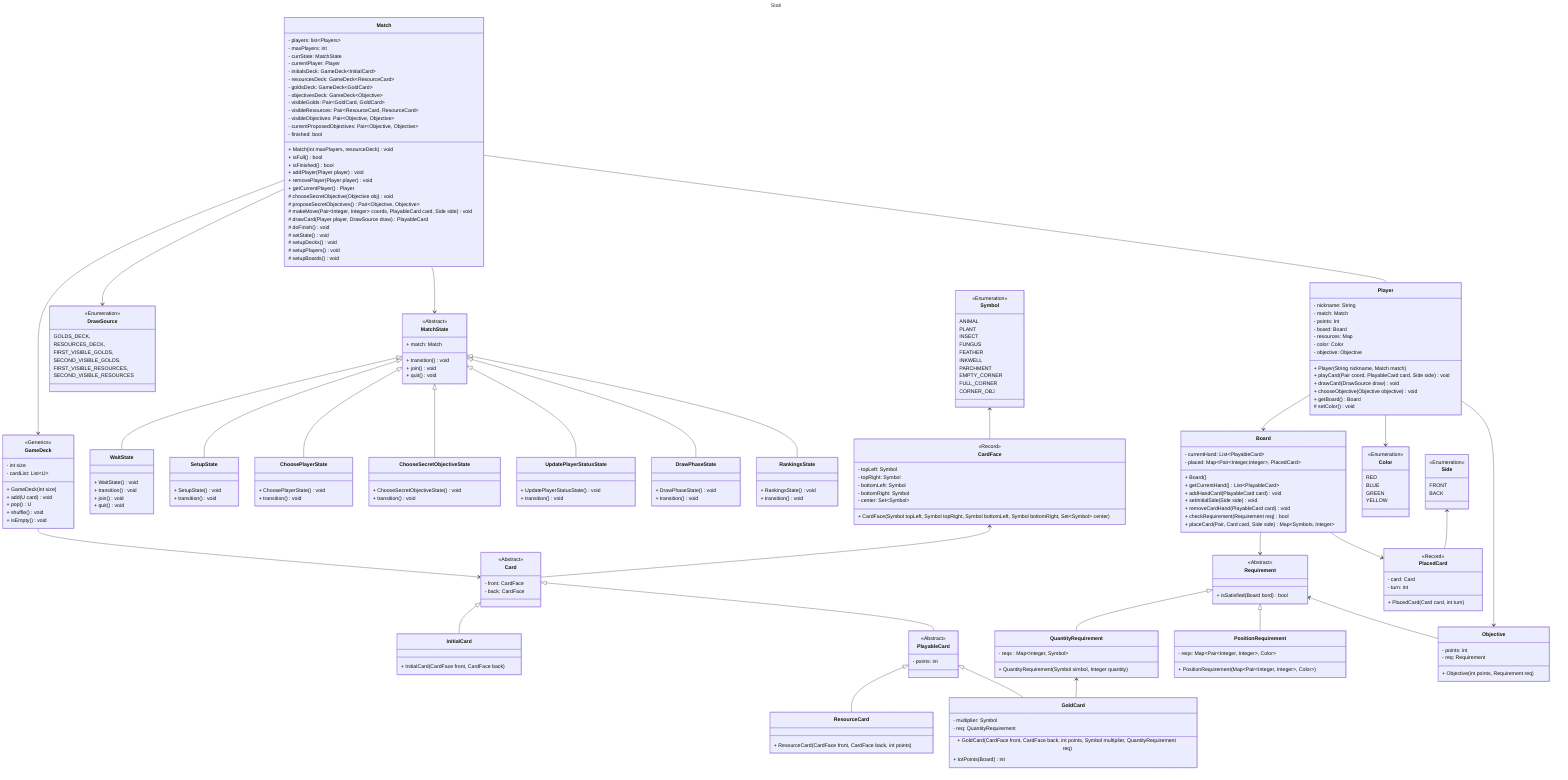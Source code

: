 ---
title: Stati
---
classDiagram
    Match --> GameDeck
    Match --> MatchState
    Match --> DrawSource
    Match -- Player
    MatchState <|-- WaitState
    MatchState <|-- SetupState
    MatchState <|-- ChoosePlayerState
    MatchState <|-- ChooseSecretObjectiveState
    MatchState <|-- UpdatePlayerStatusState
    MatchState <|-- DrawPhaseState
    MatchState <|-- RankingsState

    Card <|-- InitialCard
    Card <|-- PlayableCard
    GameDeck --> Card
    PlayableCard <|-- ResourceCard
    PlayableCard <|-- GoldCard

    Requirement <|-- QuantityRequirement
    Requirement <|-- PositionRequirement
    Requirement <-- Objective
    QuantityRequirement <-- GoldCard

    Board --> PlacedCard
    Player --> Board
    Player --> Objective
    CardFace <-- Card
    Symbol <-- CardFace
    Player --> Color
    Board --> Requirement
    %%Side <-- Player
    %%Side <-- Match
    Side <-- PlacedCard
    %%Symbol <-- GoldCard
    %% DrawSource <-- Player



    class Symbol {
        <<Enumeration>>
        ANIMAL
        PLANT
        INSECT
        FUNGUS
        FEATHER
        INKWELL
        PARCHMENT
        EMPTY_CORNER
        FULL_CORNER
        CORNER_OBJ
    }

    class CardFace {
        <<Record>>
        - topLeft: Symbol
        - topRight: Symbol
        - bottomLeft: Symbol
        - bottomRight: Symbol
        - center: Set~Symbol~
        + CardFace(Symbol topLeft, Symbol topRight, Symbol bottomLeft, Symbol bottomRight, Set~Symbol~ center)
    }

    class Card {
        <<Abstract>>
        - front: CardFace
        - back: CardFace
    }

    class PlayableCard {
        <<Abstract>>
        - points: int
    }

    class InitialCard {
        + InitialCard(CardFace front, CardFace back)
    }

    class ResourceCard {
        + ResourceCard(CardFace front, CardFace back, int points)
    }

    class GoldCard {
        - multiplier: Symbol
        - req: QuantityRequirement
        + GoldCard(CardFace front, CardFace back, int points, Symbol multiplier, QuantityRequirement req)
        + totPoints(Board) int
    }

    class Requirement {
        <<Abstract>>
        + isSatisfied(Board bord) bool
    }

    class QuantityRequirement {
        - reqs : Map~Integer, Symbol~
        + QuantityRequirement(Symbol simbol, Integer quantity)
    }

    class PositionRequirement {
        - reqs: Map&ltPair&ltInteger, Integer&gt, Color&gt
        + PositionRequirement(Map&ltPair&ltInteger, Integer&gt, Color&gt)
    }
    class Objective {
        - points: int
        - req: Requirement
        + Objective(int points, Requirement req)
    }
    class Player {
        - nickname: String
        - match: Match
        - points: Int
        - board: Board
        - resources: Map<Symbol, Integer>
        - color: Color
        - objective: Objective

        + Player(String nickname, Match match)
        + playCard(Pair<Integer, Integer> coord, PlayableCard card, Side side) void
        + drawCard(DrawSource draw) void
        + chooseObjective(Objective objective) void
        + getBoard() Board
        # setColor() void
    }
    class Color{
        <<Enumeration>>
        RED
        BLUE
        GREEN
        YELLOW
    }
    class Side{
        <<Enumeration>>
        FRONT
        BACK
    }
    class Board {
        - currentHand: List~PlayableCard~
        - placed: Map&ltPair&ltInteger,Integer&gt, PlacedCard&gt

        + Board()
        + getCurrentHand() List~PlayableCard~
        + addHandCard(PlayableCard card) void
        + setInitialSide(Side side) void
        + removeCardHand(PlayableCard card) void
        + checkRequirement(Requirement req) bool
        + placeCard(Pair<Integer, Integer>, Card card, Side side) Map~Symbols, Integer~
    }
    class PlacedCard {
        <<Record>>
        - card: Card
        - turn: int
        + PlacedCard(Card card, int turn)
    }

    class Match {
        - players: list~Players~
        - maxPlayers: int
        - currState: MatchState
        - currentPlayer: Player
        - initialsDeck: GameDeck~InitialCard~
        - resourcesDeck: GameDeck~ResourceCard~
        - goldsDeck: GameDeck~GoldCard~
        - objectivesDeck: GameDeck~Objective~
        - visibleGolds: Pair~GoldCard, GoldCard~
        - visibleResources: Pair~ResourceCard, ResourceCard~
        - visibleObjectives: Pair~Objective, Objective~
        - currentProposedObjectives: Pair~Objective, Objective~
        - finished: bool

        + Match(int maxPlayers, resourceDeck ) void
        + isFull() bool
        + isFinished() bool
        + addPlayer(Player player) void
        + removePlayer(Player player) void
        + getCurrentPlayer() Player
        # chooseSecretObjective(Objective obj) void
        # proposeSecretObjectives() Pair~Objective, Objective~
        # makeMove(Pair~Integer, Integer~ coords, PlayableCard card, Side side) void
        # drawCard(Player player, DrawSource draw) PlayableCard
        # doFinish() void
        # setState() void
        # setupDecks() void
        # setupPlayers() void
        # setupBoards() void

    }
    class DrawSource {
        <<Enumeration>>
        GOLDS_DECK,
        RESOURCES_DECK,
        FIRST_VISIBLE_GOLDS,
        SECOND_VISIBLE_GOLDS,
        FIRST_VISIBLE_RESOURCES,
        SECOND_VISIBLE_RESOURCES
    }

    class MatchState {
        <<Abstract>>
        + match: Match
        + transition() void
        + join() void
        + quit() void
    }

    class WaitState{
        + WaitState() void
        + transition() void
        + join() void
        + quit() void
    }
    class SetupState{
        + SetupState() void
        + transition() void

    }
    class ChoosePlayerState {
        + ChoosePlayerState() void
        + transition() void
    }

    class ChooseSecretObjectiveState {
        + ChooseSecretObjectiveState() void
        + transition() void
    }

    class UpdatePlayerStatusState {
        + UpdatePlayerStatusState() void
        + transition() void
    }

    class DrawPhaseState {
        + DrawPhaseState() void
        + transition() void
    }

    class RankingsState{
        + RankingsState() void
        + transition() void
    }


    class GameDeck {
        <<Generics>>
        - int size
        - cardList: List~U~
        + GameDeck(int size)
        + add(U card) void
        + pop() U
        + shuffle() void
        + isEmpty() void
    }
